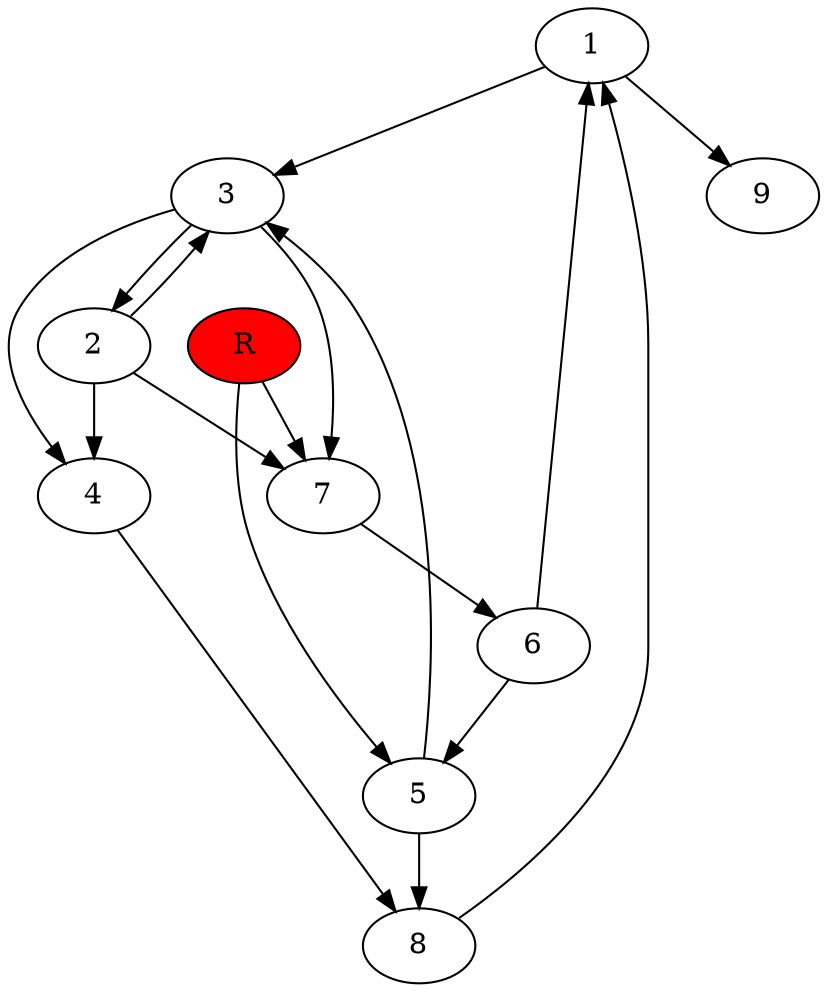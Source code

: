 digraph prb12373 {
	1
	2
	3
	4
	5
	6
	7
	8
	R [fillcolor="#ff0000" style=filled]
	1 -> 3
	1 -> 9
	2 -> 3
	2 -> 4
	2 -> 7
	3 -> 2
	3 -> 4
	3 -> 7
	4 -> 8
	5 -> 3
	5 -> 8
	6 -> 1
	6 -> 5
	7 -> 6
	8 -> 1
	R -> 5
	R -> 7
}
